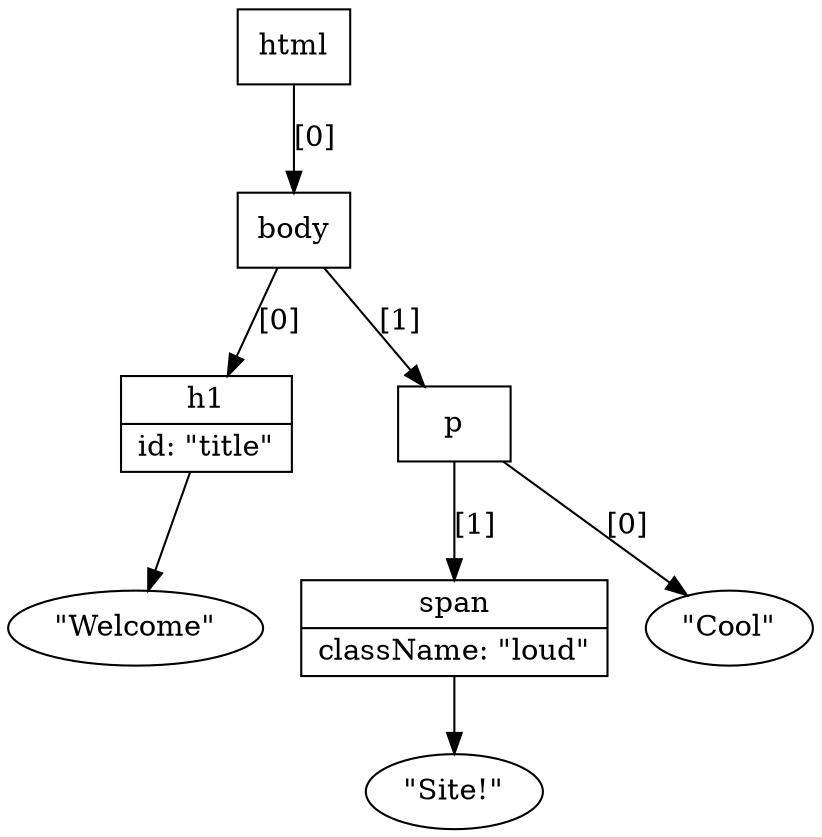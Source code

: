 digraph DOM {

  // ###########################################################################
  graph [rankdir=TB];
  node  [shape="record"];
  edge  [];

  // ###########################################################################
  h1 [label="{h1|id: \"title\"}"];
  span [label="{span|className: \"loud\"}"];
  welcome [label="\"Welcome\"", shape="oval"];
  cool [label="\"Cool\"", shape="oval"];
  site [label="\"Site!\"" shape="oval"];

  // ###########################################################################
  html -> body [label="[0]"];
  body -> h1 [label="[0]"];
  body -> p [label="[1]"];
  h1 -> welcome;
  p -> cool [label="[0]"];
  p -> span [label="[1]"];
  span -> site;
}
